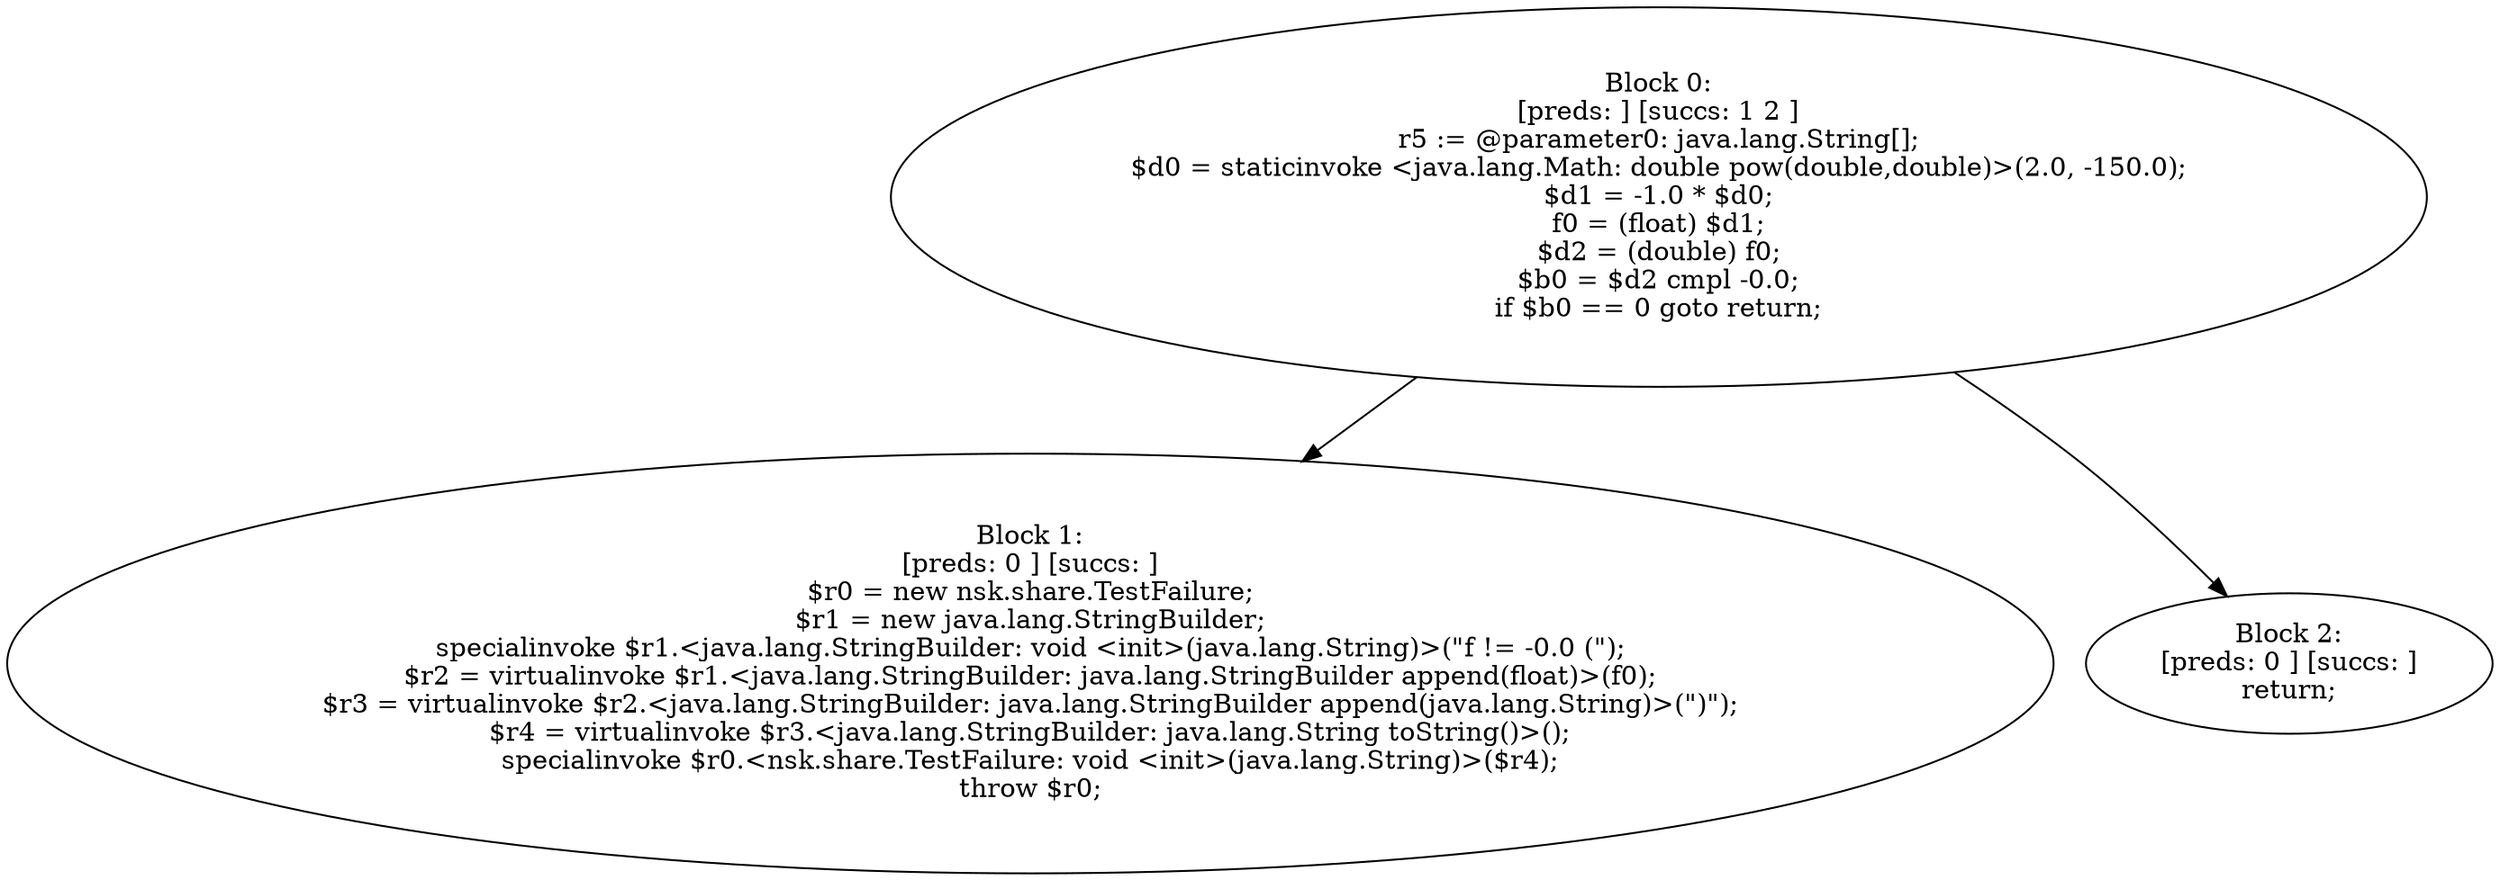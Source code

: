 digraph "unitGraph" {
    "Block 0:
[preds: ] [succs: 1 2 ]
r5 := @parameter0: java.lang.String[];
$d0 = staticinvoke <java.lang.Math: double pow(double,double)>(2.0, -150.0);
$d1 = -1.0 * $d0;
f0 = (float) $d1;
$d2 = (double) f0;
$b0 = $d2 cmpl -0.0;
if $b0 == 0 goto return;
"
    "Block 1:
[preds: 0 ] [succs: ]
$r0 = new nsk.share.TestFailure;
$r1 = new java.lang.StringBuilder;
specialinvoke $r1.<java.lang.StringBuilder: void <init>(java.lang.String)>(\"f != -0.0 (\");
$r2 = virtualinvoke $r1.<java.lang.StringBuilder: java.lang.StringBuilder append(float)>(f0);
$r3 = virtualinvoke $r2.<java.lang.StringBuilder: java.lang.StringBuilder append(java.lang.String)>(\")\");
$r4 = virtualinvoke $r3.<java.lang.StringBuilder: java.lang.String toString()>();
specialinvoke $r0.<nsk.share.TestFailure: void <init>(java.lang.String)>($r4);
throw $r0;
"
    "Block 2:
[preds: 0 ] [succs: ]
return;
"
    "Block 0:
[preds: ] [succs: 1 2 ]
r5 := @parameter0: java.lang.String[];
$d0 = staticinvoke <java.lang.Math: double pow(double,double)>(2.0, -150.0);
$d1 = -1.0 * $d0;
f0 = (float) $d1;
$d2 = (double) f0;
$b0 = $d2 cmpl -0.0;
if $b0 == 0 goto return;
"->"Block 1:
[preds: 0 ] [succs: ]
$r0 = new nsk.share.TestFailure;
$r1 = new java.lang.StringBuilder;
specialinvoke $r1.<java.lang.StringBuilder: void <init>(java.lang.String)>(\"f != -0.0 (\");
$r2 = virtualinvoke $r1.<java.lang.StringBuilder: java.lang.StringBuilder append(float)>(f0);
$r3 = virtualinvoke $r2.<java.lang.StringBuilder: java.lang.StringBuilder append(java.lang.String)>(\")\");
$r4 = virtualinvoke $r3.<java.lang.StringBuilder: java.lang.String toString()>();
specialinvoke $r0.<nsk.share.TestFailure: void <init>(java.lang.String)>($r4);
throw $r0;
";
    "Block 0:
[preds: ] [succs: 1 2 ]
r5 := @parameter0: java.lang.String[];
$d0 = staticinvoke <java.lang.Math: double pow(double,double)>(2.0, -150.0);
$d1 = -1.0 * $d0;
f0 = (float) $d1;
$d2 = (double) f0;
$b0 = $d2 cmpl -0.0;
if $b0 == 0 goto return;
"->"Block 2:
[preds: 0 ] [succs: ]
return;
";
}
